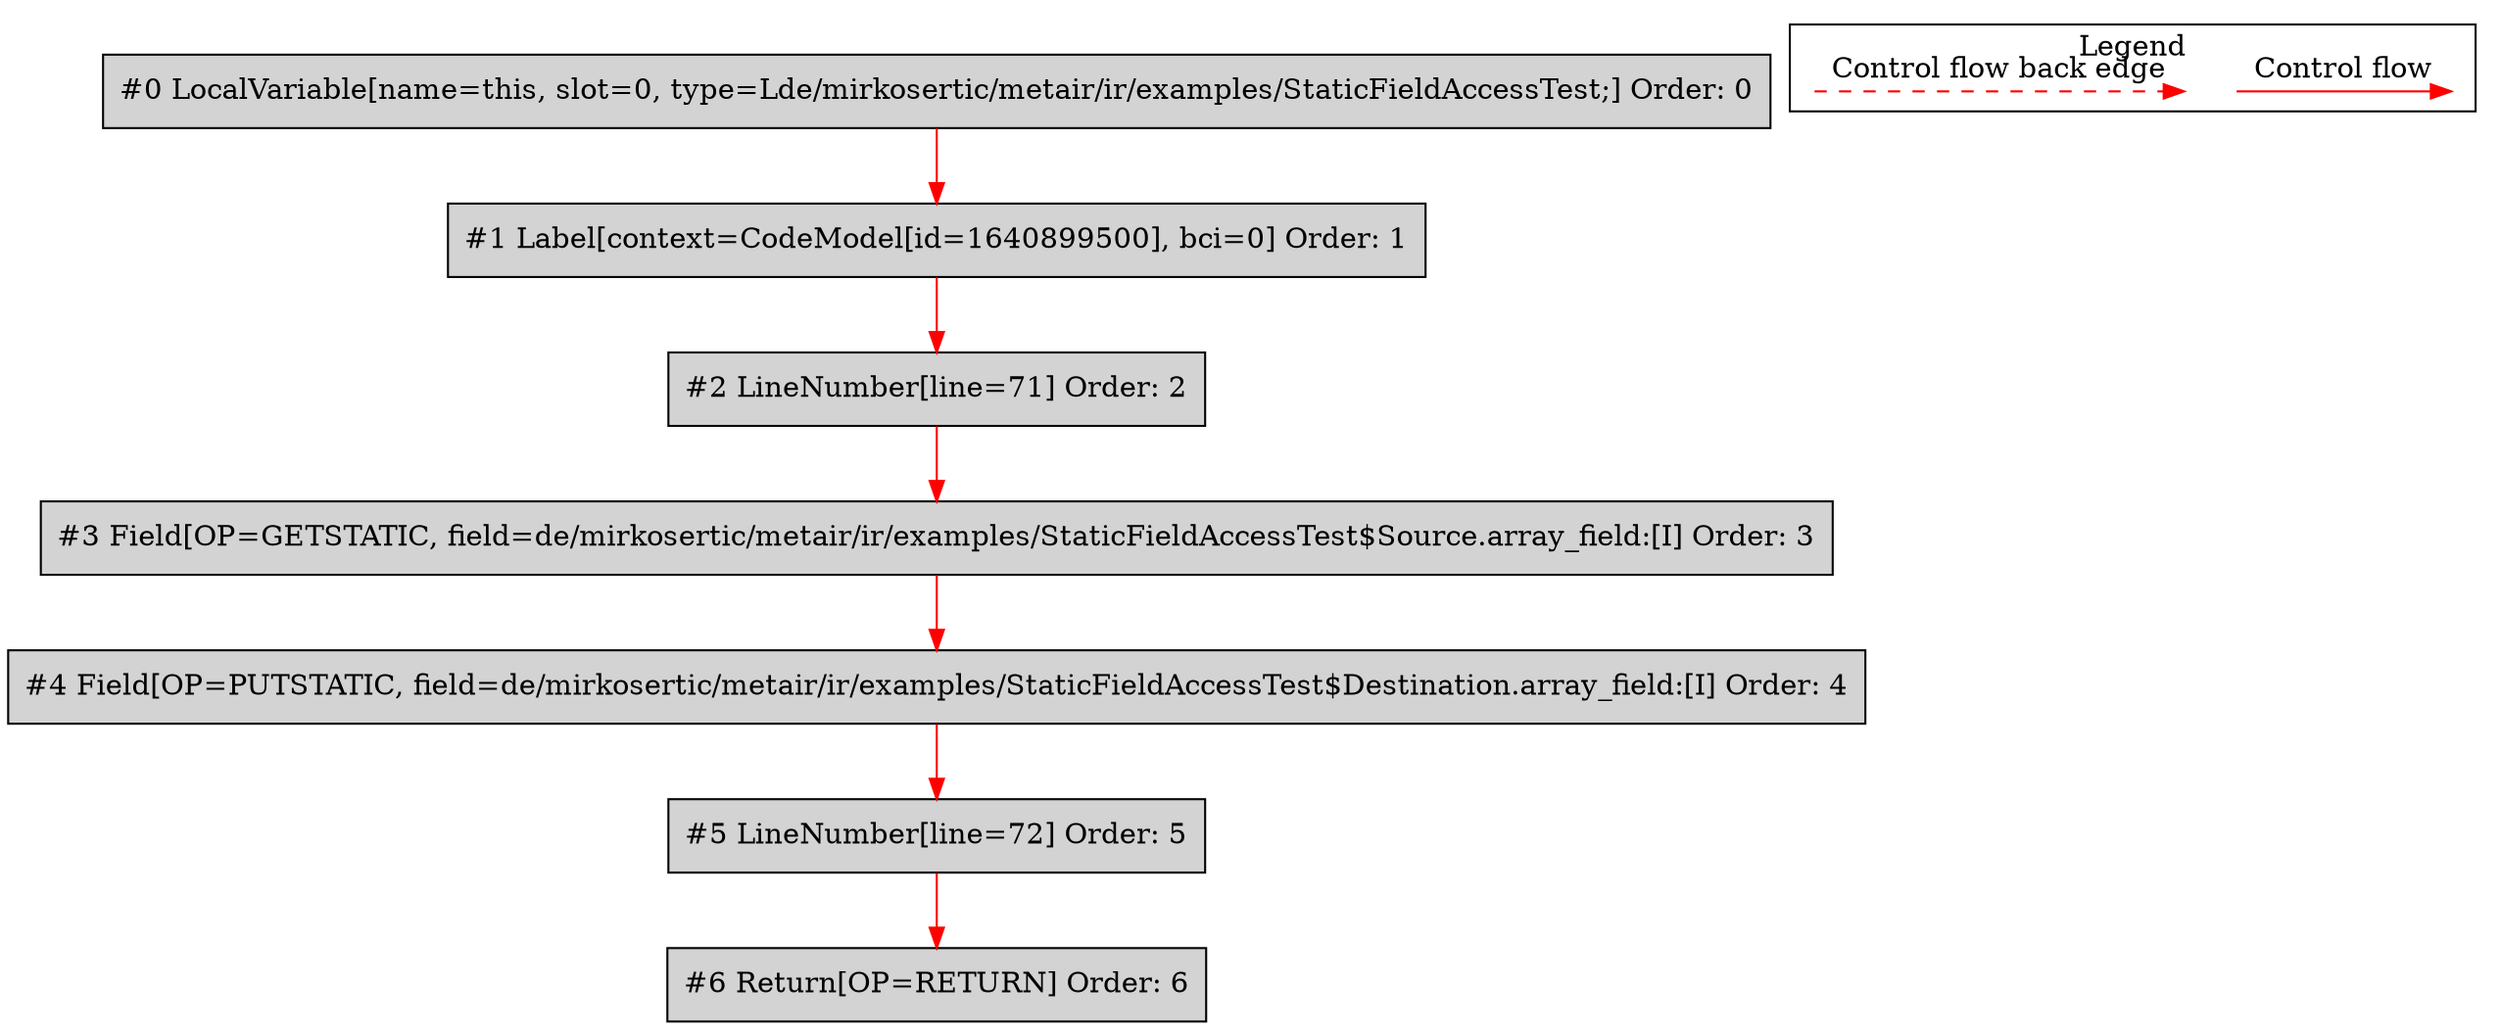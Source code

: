 digraph {
 ordering="in";
 node0[label="#0 LocalVariable[name=this, slot=0, type=Lde/mirkosertic/metair/ir/examples/StaticFieldAccessTest;] Order: 0", shape=box, fillcolor=lightgrey, style=filled];
 node1[label="#1 Label[context=CodeModel[id=1640899500], bci=0] Order: 1", shape=box, fillcolor=lightgrey, style=filled];
 node2[label="#2 LineNumber[line=71] Order: 2", shape=box, fillcolor=lightgrey, style=filled];
 node3[label="#3 Field[OP=GETSTATIC, field=de/mirkosertic/metair/ir/examples/StaticFieldAccessTest$Source.array_field:[I] Order: 3", shape=box, fillcolor=lightgrey, style=filled];
 node4[label="#4 Field[OP=PUTSTATIC, field=de/mirkosertic/metair/ir/examples/StaticFieldAccessTest$Destination.array_field:[I] Order: 4", shape=box, fillcolor=lightgrey, style=filled];
 node5[label="#5 LineNumber[line=72] Order: 5", shape=box, fillcolor=lightgrey, style=filled];
 node6[label="#6 Return[OP=RETURN] Order: 6", shape=box, fillcolor=lightgrey, style=filled];
 node0 -> node1[color=red];
 node1 -> node2[color=red];
 node2 -> node3[color=red];
 node3 -> node4[color=red];
 node4 -> node5[color=red];
 node5 -> node6[color=red];
 subgraph cluster_000 {
  label = "Legend";
  node [shape=point]
  {
   rank=same;
   c0 [style = invis];
   c1 [style = invis];
   c2 [style = invis];
   c3 [style = invis];
  }
  c0 -> c1 [label="Control flow", style=solid, color=red]
  c2 -> c3 [label="Control flow back edge", style=dashed, color=red]
 }

}
